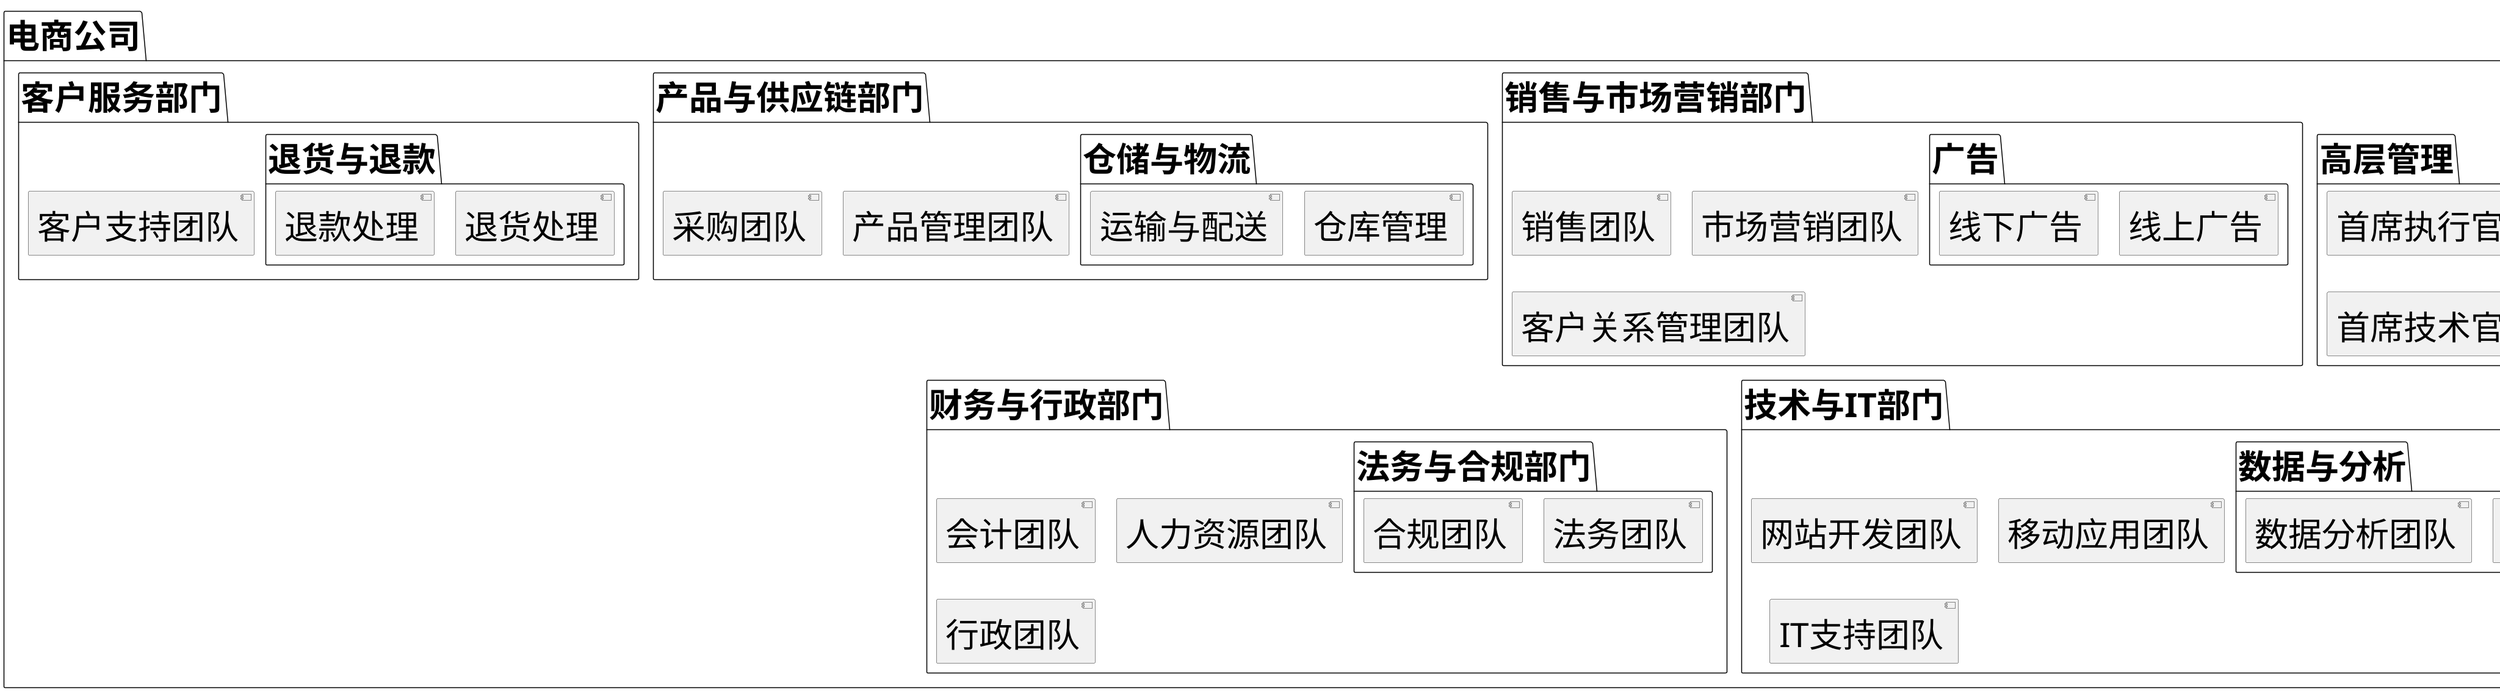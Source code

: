 @startuml

skinparam package {
  FontSize 16
  'backgroundColor Wheat
  'borderColor DarkGoldenRod
}
skinparam DefaultFontSize 55

package "电商公司" {

  package "高层管理" {
    [首席执行官] as CEO
    [首席财务官] as CFO
    [首席技术官] as CTO
    [首席营销官] as CMO
  }

  package "销售与市场营销部门" {
    [销售团队] as Sales
    [市场营销团队] as Marketing
    [客户关系管理团队] as CRM

    package "广告" {
      [线上广告]
      [线下广告]
    }
  }

  package "产品与供应链部门" {
    [产品管理团队] as Product
    [采购团队] as Procurement
    package "仓储与物流" {
      [仓库管理]
      [运输与配送]
    }
  }

  package "技术与IT部门" {
    [网站开发团队] as WebDev
    [移动应用团队] as MobileApp
    [IT支持团队] as ITSupport

    package "数据与分析" {
      [数据工程团队]
      [数据分析团队]
    }
  }

  package "客户服务部门" {
    [客户支持团队] as Support
    package "退货与退款" {
      [退货处理]
      [退款处理]
    }
  }

  package "财务与行政部门" {
    [会计团队] as Accounting
    [人力资源团队] as HR
    [行政团队] as Admin

    package "法务与合规部门" {
      [法务团队]
      [合规团队]
    }
  }
}

@enduml
